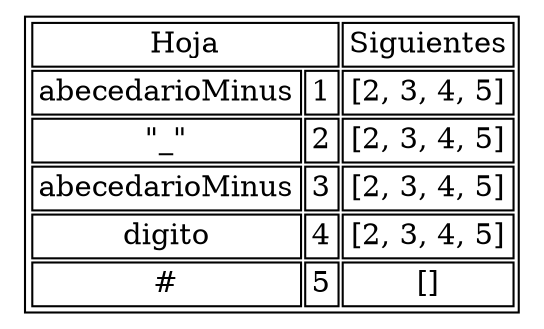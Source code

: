 digraph G{
node [ shape=none]
tbl [label=<
 <TABLE>
  <TR>
  <TD colspan = "2" >Hoja</TD>
  <TD>Siguientes</TD>
  </TR>

<TR>
<TD>abecedarioMinus</TD>
<TD>1</TD>
<TD>[2, 3, 4, 5]</TD>
</TR>
<TR>
<TD>"_"</TD>
<TD>2</TD>
<TD>[2, 3, 4, 5]</TD>
</TR>
<TR>
<TD>abecedarioMinus</TD>
<TD>3</TD>
<TD>[2, 3, 4, 5]</TD>
</TR>
<TR>
<TD>digito</TD>
<TD>4</TD>
<TD>[2, 3, 4, 5]</TD>
</TR>
<TR>
<TD>#</TD>
<TD>5</TD>
<TD>[]</TD>
</TR>
</TABLE>
>];
}

